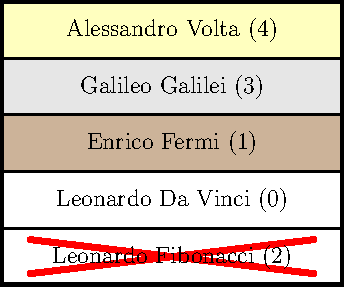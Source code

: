 unitsize(1cm);
settings.tex = "pdflatex";


string[] Inizio = {"Alessandro Volta (4)", "Galileo Galilei (3)", "Enrico Fermi (1)", "Leonardo Da Vinci (0)", "Leonardo Fibonacci (2)"};

real L = 6;

void classifica() {
    int N = Inizio.length;
    for (int i=0; i<N; ++i) {
        pen p = white;
        if (i == 0) p = paleyellow;
        if (i == 1) p = lightgray;
        if (i == 2) p = rgb(0.8,0.7,0.6);
        fill((0,-i) -- (L,-i) -- (L,-i-1) -- (0,-i-1) -- cycle, p);
        draw((0,-i) -- (L,-i), black+1);
        label(Inizio[i], (L/2,-i-0.5));
    }
    draw((0,0) -- (L,0) -- (L,-N) -- (0,-N) -- cycle, black+2);
}

void squalifica(int i) {
    draw((0.5,-i-0.2) -- (L-0.5,-i-0.8), red+3);
    draw((L-0.5,-i-0.2) -- (0.5,-i-0.8), red+3);
}

void sorpassa(int i) {
    fill((L-0.2,-i-0.65) -- (L-0.7,-i-0.65) -- (L-0.45,-i-0.25) -- cycle, heavygreen);
}

classifica();
squalifica(4);
